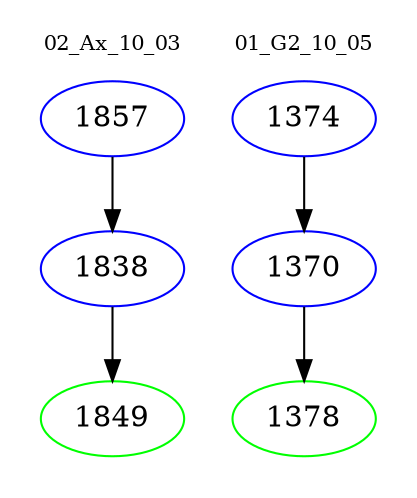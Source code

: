 digraph{
subgraph cluster_0 {
color = white
label = "02_Ax_10_03";
fontsize=10;
T0_1857 [label="1857", color="blue"]
T0_1857 -> T0_1838 [color="black"]
T0_1838 [label="1838", color="blue"]
T0_1838 -> T0_1849 [color="black"]
T0_1849 [label="1849", color="green"]
}
subgraph cluster_1 {
color = white
label = "01_G2_10_05";
fontsize=10;
T1_1374 [label="1374", color="blue"]
T1_1374 -> T1_1370 [color="black"]
T1_1370 [label="1370", color="blue"]
T1_1370 -> T1_1378 [color="black"]
T1_1378 [label="1378", color="green"]
}
}
